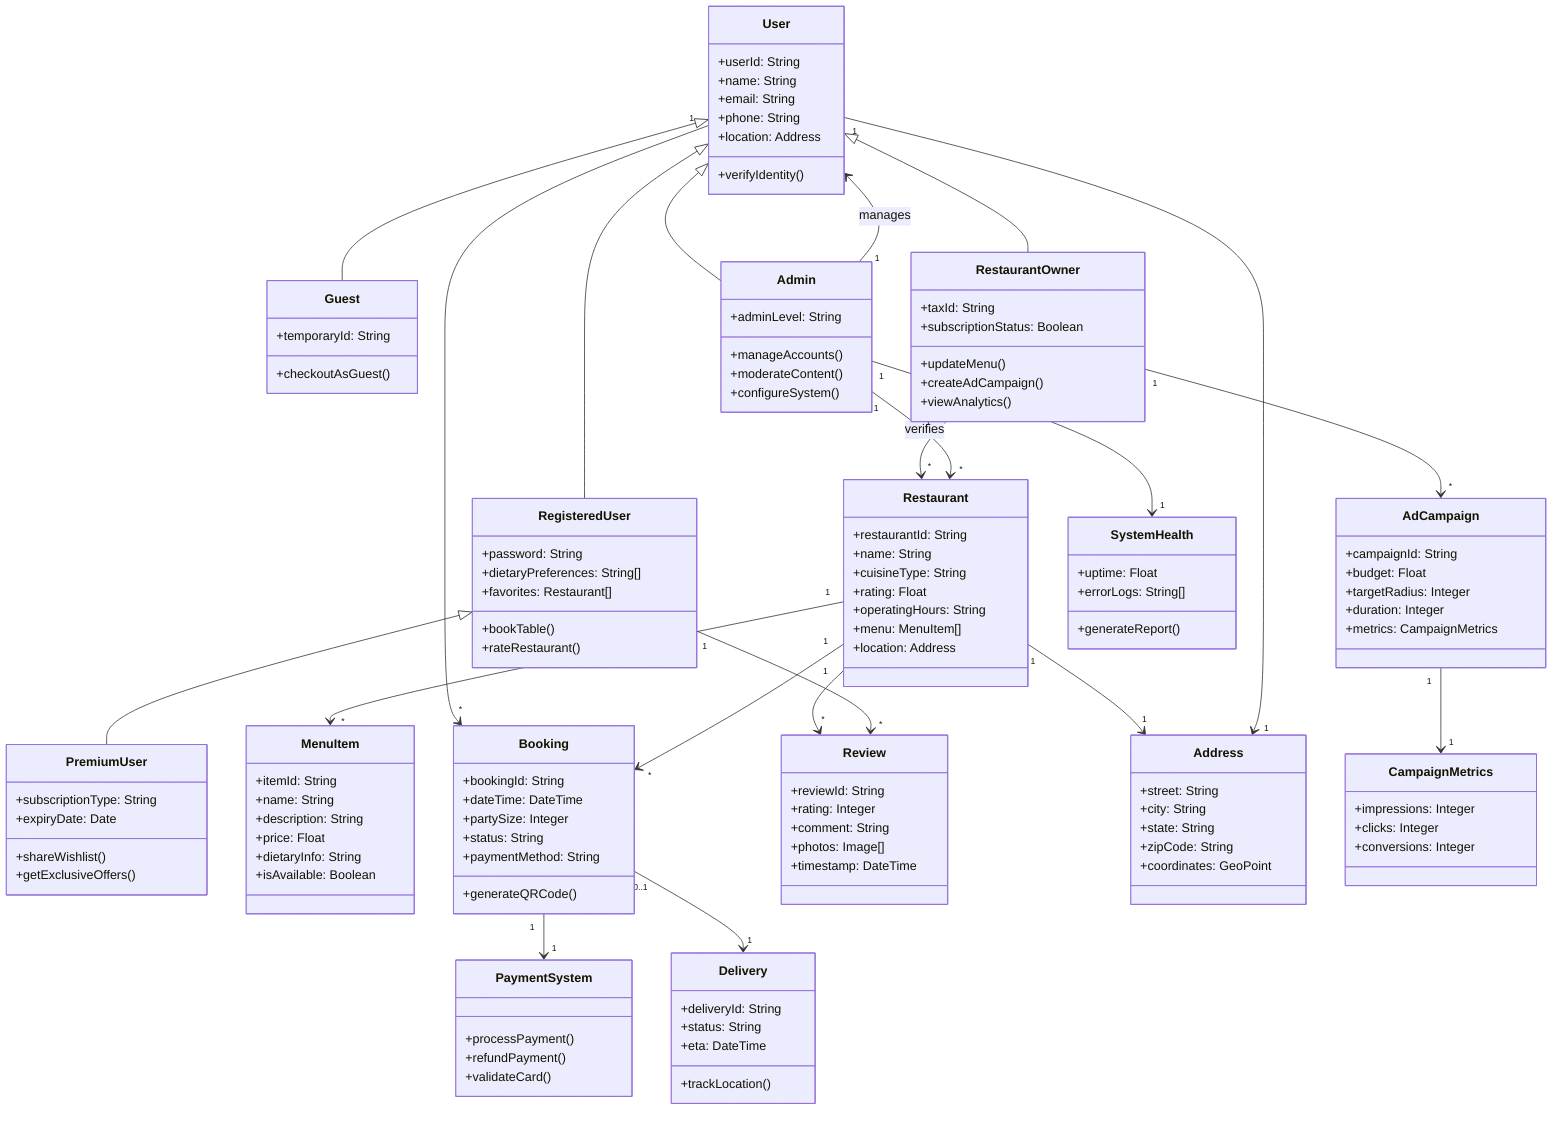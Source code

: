 classDiagram
    %% Main Entities
    class User {
        +userId: String
        +name: String
        +email: String
        +phone: String
        +location: Address
        +verifyIdentity()
    }

    class Guest {
        +temporaryId: String
        +checkoutAsGuest()
    }

    class RegisteredUser {
        +password: String
        +dietaryPreferences: String[]
        +favorites: Restaurant[]
        +bookTable()
        +rateRestaurant()
    }

    class PremiumUser {
        +subscriptionType: String
        +expiryDate: Date
        +shareWishlist()
        +getExclusiveOffers()
    }

    class RestaurantOwner {
        +taxId: String
        +subscriptionStatus: Boolean
        +updateMenu()
        +createAdCampaign()
        +viewAnalytics()
    }

    class Admin {
        +adminLevel: String
        +manageAccounts()
        +moderateContent()
        +configureSystem()
    }

    class Restaurant {
        +restaurantId: String
        +name: String
        +cuisineType: String
        +rating: Float
        +operatingHours: String
        +menu: MenuItem[]
        +location: Address
    }

    class MenuItem {
        +itemId: String
        +name: String
        +description: String
        +price: Float
        +dietaryInfo: String
        +isAvailable: Boolean
    }

    class Booking {
        +bookingId: String
        +dateTime: DateTime
        +partySize: Integer
        +status: String
        +paymentMethod: String
        +generateQRCode()
    }

    class Review {
        +reviewId: String
        +rating: Integer
        +comment: String
        +photos: Image[]
        +timestamp: DateTime
    }

    class AdCampaign {
        +campaignId: String
        +budget: Float
        +targetRadius: Integer
        +duration: Integer
        +metrics: CampaignMetrics
    }

    class PaymentSystem {
        +processPayment()
        +refundPayment()
        +validateCard()
    }

    class Delivery {
        +deliveryId: String
        +status: String
        +eta: DateTime
        +trackLocation()
    }

    %% Relationships
    User <|-- Guest
    User <|-- RegisteredUser
    RegisteredUser <|-- PremiumUser
    User <|-- RestaurantOwner
    User <|-- Admin

    User "1" --> "*" Booking
    Restaurant "1" --> "*" Booking
    Restaurant "1" --> "*" MenuItem
    Restaurant "1" --> "*" Review
    RestaurantOwner "1" --> "*" Restaurant
    RestaurantOwner "1" --> "*" AdCampaign

    RegisteredUser "1" --> "*" Review
    Booking "1" --> "1" PaymentSystem
    Booking "0..1" --> "1" Delivery

    Admin "1" --> "*" Restaurant : verifies
    Admin "1" --> "*" User : manages

    %% Utility Classes
    class Address {
        +street: String
        +city: String
        +state: String
        +zipCode: String
        +coordinates: GeoPoint
    }

    class CampaignMetrics {
        +impressions: Integer
        +clicks: Integer
        +conversions: Integer
    }

    class SystemHealth {
        +uptime: Float
        +errorLogs: String[]
        +generateReport()
    }

    Restaurant "1" --> "1" Address
    User "1" --> "1" Address
    AdCampaign "1" --> "1" CampaignMetrics
    Admin "1" --> "1" SystemHealth